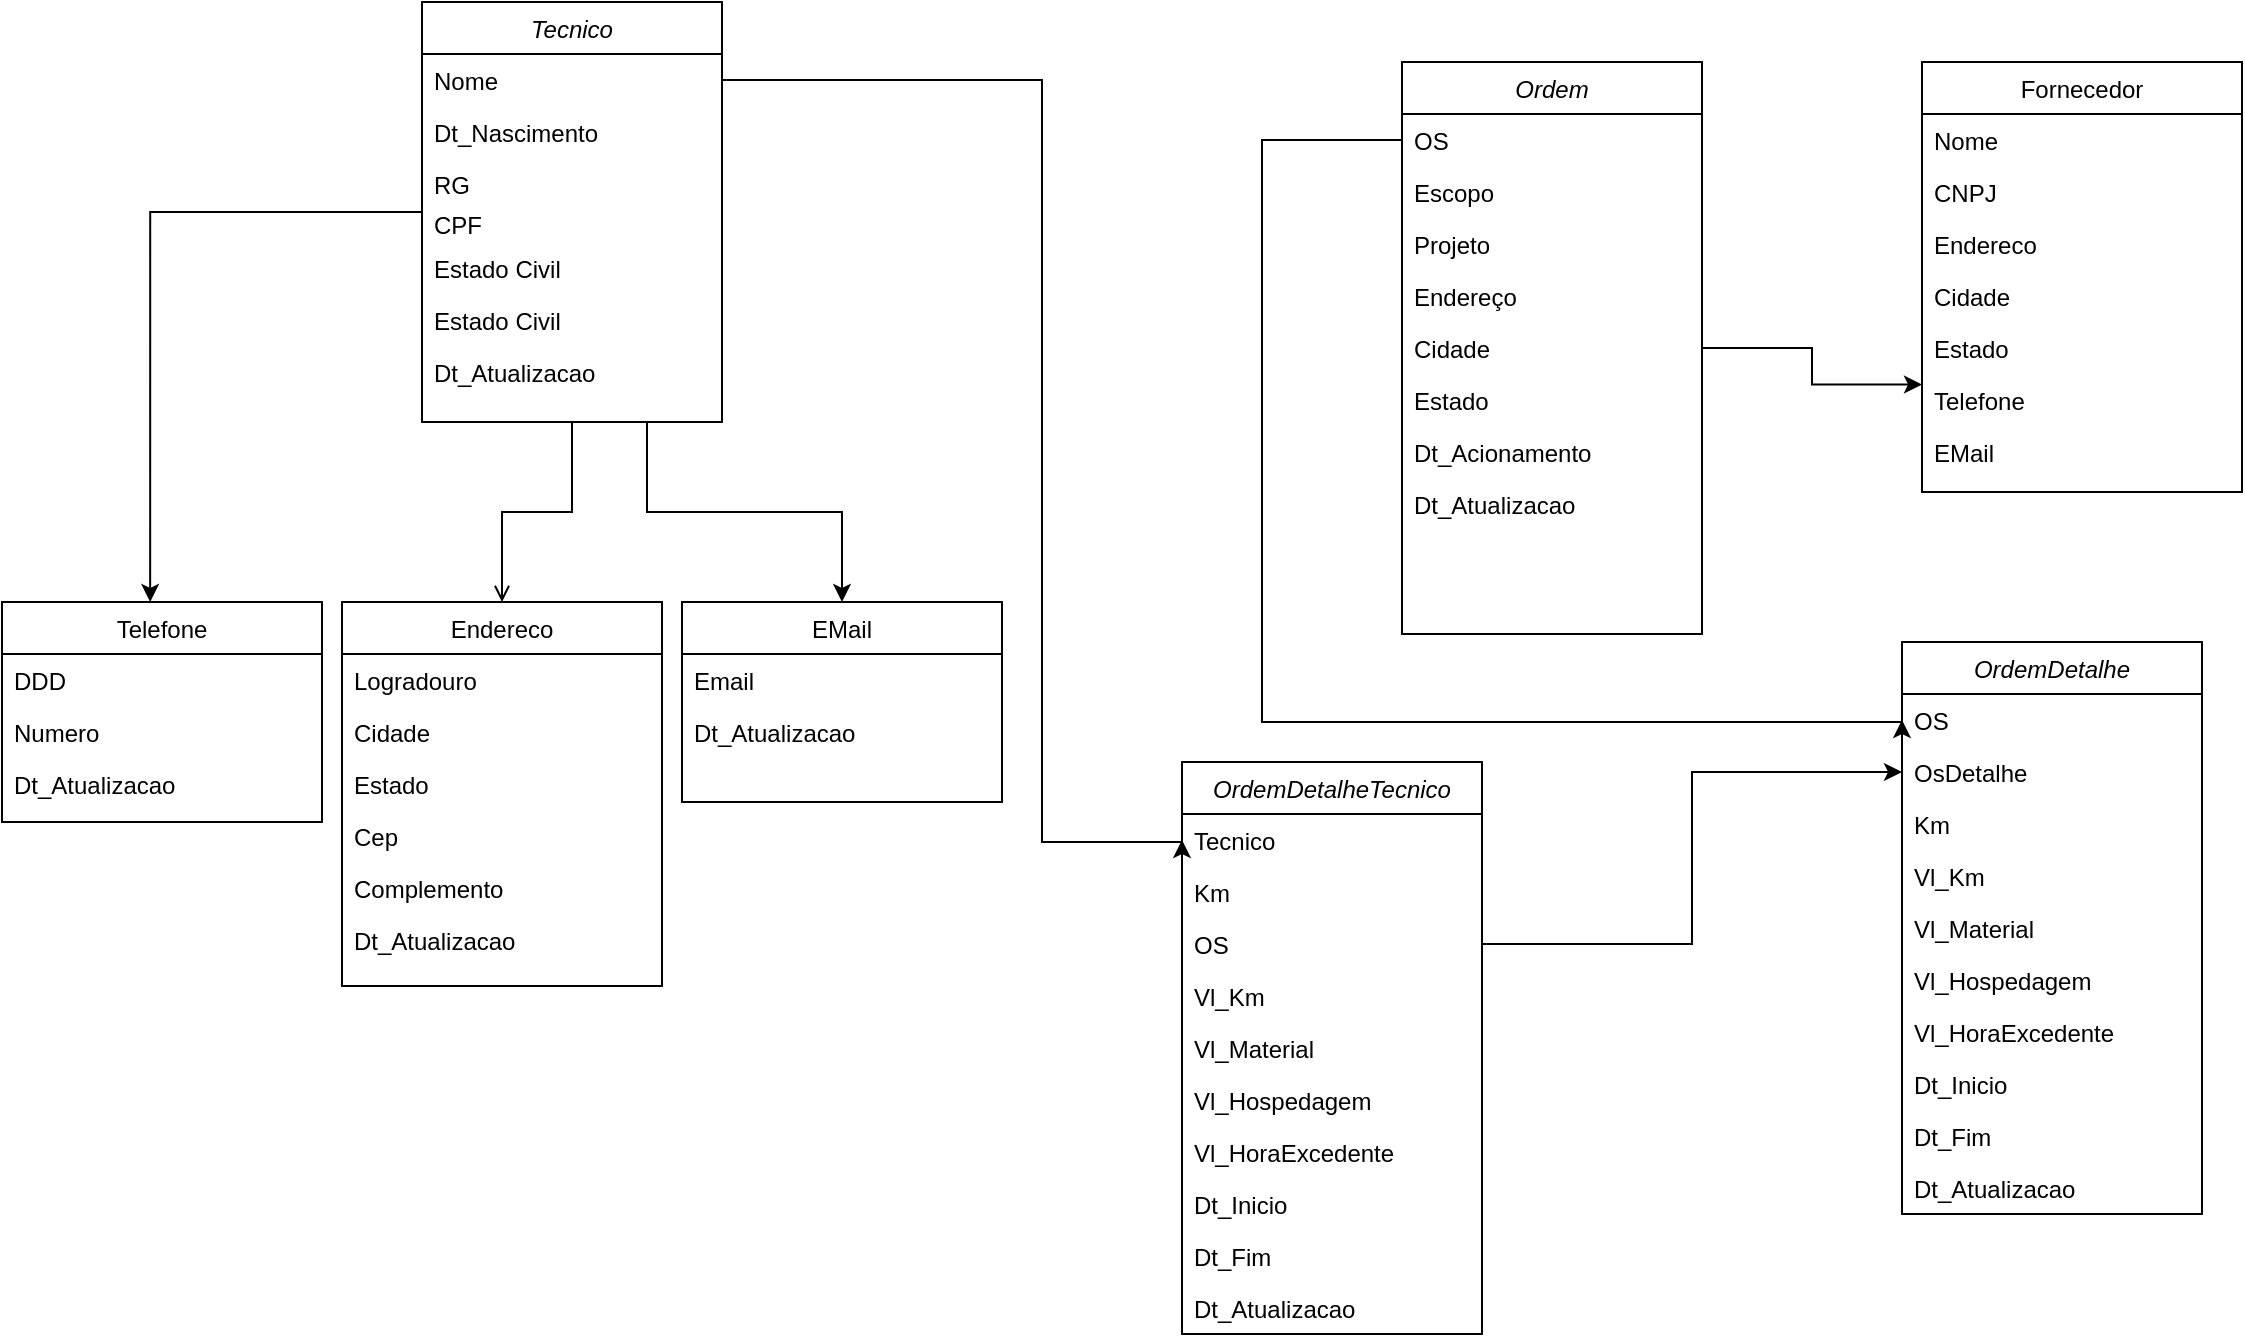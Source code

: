 <mxfile version="20.3.0" type="device"><diagram id="C5RBs43oDa-KdzZeNtuy" name="Classe"><mxGraphModel dx="783" dy="470" grid="1" gridSize="10" guides="1" tooltips="1" connect="1" arrows="1" fold="1" page="1" pageScale="1" pageWidth="827" pageHeight="1169" math="0" shadow="0"><root><mxCell id="WIyWlLk6GJQsqaUBKTNV-0"/><mxCell id="WIyWlLk6GJQsqaUBKTNV-1" parent="WIyWlLk6GJQsqaUBKTNV-0"/><mxCell id="LqX_n_wRu5Xqyafo31yA-14" style="edgeStyle=orthogonalEdgeStyle;rounded=0;orthogonalLoop=1;jettySize=auto;html=1;entryX=0.463;entryY=0;entryDx=0;entryDy=0;entryPerimeter=0;" parent="WIyWlLk6GJQsqaUBKTNV-1" source="zkfFHV4jXpPFQw0GAbJ--0" target="LqX_n_wRu5Xqyafo31yA-3" edge="1"><mxGeometry relative="1" as="geometry"/></mxCell><mxCell id="LqX_n_wRu5Xqyafo31yA-22" style="edgeStyle=orthogonalEdgeStyle;rounded=0;orthogonalLoop=1;jettySize=auto;html=1;exitX=0.75;exitY=1;exitDx=0;exitDy=0;" parent="WIyWlLk6GJQsqaUBKTNV-1" source="zkfFHV4jXpPFQw0GAbJ--0" target="LqX_n_wRu5Xqyafo31yA-15" edge="1"><mxGeometry relative="1" as="geometry"/></mxCell><mxCell id="zkfFHV4jXpPFQw0GAbJ--0" value="Tecnico" style="swimlane;fontStyle=2;align=center;verticalAlign=top;childLayout=stackLayout;horizontal=1;startSize=26;horizontalStack=0;resizeParent=1;resizeLast=0;collapsible=1;marginBottom=0;rounded=0;shadow=0;strokeWidth=1;" parent="WIyWlLk6GJQsqaUBKTNV-1" vertex="1"><mxGeometry x="230" y="50" width="150" height="210" as="geometry"><mxRectangle x="230" y="140" width="160" height="26" as="alternateBounds"/></mxGeometry></mxCell><mxCell id="zkfFHV4jXpPFQw0GAbJ--1" value="Nome" style="text;align=left;verticalAlign=top;spacingLeft=4;spacingRight=4;overflow=hidden;rotatable=0;points=[[0,0.5],[1,0.5]];portConstraint=eastwest;" parent="zkfFHV4jXpPFQw0GAbJ--0" vertex="1"><mxGeometry y="26" width="150" height="26" as="geometry"/></mxCell><mxCell id="zkfFHV4jXpPFQw0GAbJ--2" value="Dt_Nascimento" style="text;align=left;verticalAlign=top;spacingLeft=4;spacingRight=4;overflow=hidden;rotatable=0;points=[[0,0.5],[1,0.5]];portConstraint=eastwest;rounded=0;shadow=0;html=0;" parent="zkfFHV4jXpPFQw0GAbJ--0" vertex="1"><mxGeometry y="52" width="150" height="26" as="geometry"/></mxCell><mxCell id="zkfFHV4jXpPFQw0GAbJ--3" value="RG" style="text;align=left;verticalAlign=top;spacingLeft=4;spacingRight=4;overflow=hidden;rotatable=0;points=[[0,0.5],[1,0.5]];portConstraint=eastwest;rounded=0;shadow=0;html=0;" parent="zkfFHV4jXpPFQw0GAbJ--0" vertex="1"><mxGeometry y="78" width="150" height="20" as="geometry"/></mxCell><mxCell id="LqX_n_wRu5Xqyafo31yA-0" value="CPF" style="text;align=left;verticalAlign=top;spacingLeft=4;spacingRight=4;overflow=hidden;rotatable=0;points=[[0,0.5],[1,0.5]];portConstraint=eastwest;rounded=0;shadow=0;html=0;" parent="zkfFHV4jXpPFQw0GAbJ--0" vertex="1"><mxGeometry y="98" width="150" height="22" as="geometry"/></mxCell><mxCell id="LqX_n_wRu5Xqyafo31yA-2" value="Estado Civil" style="text;align=left;verticalAlign=top;spacingLeft=4;spacingRight=4;overflow=hidden;rotatable=0;points=[[0,0.5],[1,0.5]];portConstraint=eastwest;rounded=0;shadow=0;html=0;" parent="zkfFHV4jXpPFQw0GAbJ--0" vertex="1"><mxGeometry y="120" width="150" height="26" as="geometry"/></mxCell><mxCell id="g1uX-FB-8HyiNM3uAw7q-0" value="Estado Civil" style="text;align=left;verticalAlign=top;spacingLeft=4;spacingRight=4;overflow=hidden;rotatable=0;points=[[0,0.5],[1,0.5]];portConstraint=eastwest;rounded=0;shadow=0;html=0;" vertex="1" parent="zkfFHV4jXpPFQw0GAbJ--0"><mxGeometry y="146" width="150" height="26" as="geometry"/></mxCell><mxCell id="LqX_n_wRu5Xqyafo31yA-12" value="Dt_Atualizacao" style="text;align=left;verticalAlign=top;spacingLeft=4;spacingRight=4;overflow=hidden;rotatable=0;points=[[0,0.5],[1,0.5]];portConstraint=eastwest;rounded=0;shadow=0;html=0;" parent="zkfFHV4jXpPFQw0GAbJ--0" vertex="1"><mxGeometry y="172" width="150" height="26" as="geometry"/></mxCell><mxCell id="zkfFHV4jXpPFQw0GAbJ--17" value="Endereco" style="swimlane;fontStyle=0;align=center;verticalAlign=top;childLayout=stackLayout;horizontal=1;startSize=26;horizontalStack=0;resizeParent=1;resizeLast=0;collapsible=1;marginBottom=0;rounded=0;shadow=0;strokeWidth=1;" parent="WIyWlLk6GJQsqaUBKTNV-1" vertex="1"><mxGeometry x="190" y="350" width="160" height="192" as="geometry"><mxRectangle x="550" y="140" width="160" height="26" as="alternateBounds"/></mxGeometry></mxCell><mxCell id="zkfFHV4jXpPFQw0GAbJ--18" value="Logradouro" style="text;align=left;verticalAlign=top;spacingLeft=4;spacingRight=4;overflow=hidden;rotatable=0;points=[[0,0.5],[1,0.5]];portConstraint=eastwest;" parent="zkfFHV4jXpPFQw0GAbJ--17" vertex="1"><mxGeometry y="26" width="160" height="26" as="geometry"/></mxCell><mxCell id="zkfFHV4jXpPFQw0GAbJ--19" value="Cidade" style="text;align=left;verticalAlign=top;spacingLeft=4;spacingRight=4;overflow=hidden;rotatable=0;points=[[0,0.5],[1,0.5]];portConstraint=eastwest;rounded=0;shadow=0;html=0;" parent="zkfFHV4jXpPFQw0GAbJ--17" vertex="1"><mxGeometry y="52" width="160" height="26" as="geometry"/></mxCell><mxCell id="zkfFHV4jXpPFQw0GAbJ--20" value="Estado" style="text;align=left;verticalAlign=top;spacingLeft=4;spacingRight=4;overflow=hidden;rotatable=0;points=[[0,0.5],[1,0.5]];portConstraint=eastwest;rounded=0;shadow=0;html=0;" parent="zkfFHV4jXpPFQw0GAbJ--17" vertex="1"><mxGeometry y="78" width="160" height="26" as="geometry"/></mxCell><mxCell id="zkfFHV4jXpPFQw0GAbJ--21" value="Cep" style="text;align=left;verticalAlign=top;spacingLeft=4;spacingRight=4;overflow=hidden;rotatable=0;points=[[0,0.5],[1,0.5]];portConstraint=eastwest;rounded=0;shadow=0;html=0;" parent="zkfFHV4jXpPFQw0GAbJ--17" vertex="1"><mxGeometry y="104" width="160" height="26" as="geometry"/></mxCell><mxCell id="zkfFHV4jXpPFQw0GAbJ--22" value="Complemento" style="text;align=left;verticalAlign=top;spacingLeft=4;spacingRight=4;overflow=hidden;rotatable=0;points=[[0,0.5],[1,0.5]];portConstraint=eastwest;rounded=0;shadow=0;html=0;" parent="zkfFHV4jXpPFQw0GAbJ--17" vertex="1"><mxGeometry y="130" width="160" height="26" as="geometry"/></mxCell><mxCell id="LqX_n_wRu5Xqyafo31yA-13" value="Dt_Atualizacao" style="text;align=left;verticalAlign=top;spacingLeft=4;spacingRight=4;overflow=hidden;rotatable=0;points=[[0,0.5],[1,0.5]];portConstraint=eastwest;rounded=0;shadow=0;html=0;" parent="zkfFHV4jXpPFQw0GAbJ--17" vertex="1"><mxGeometry y="156" width="160" height="26" as="geometry"/></mxCell><mxCell id="zkfFHV4jXpPFQw0GAbJ--26" value="" style="endArrow=open;shadow=0;strokeWidth=1;rounded=0;endFill=1;edgeStyle=elbowEdgeStyle;elbow=vertical;" parent="WIyWlLk6GJQsqaUBKTNV-1" source="zkfFHV4jXpPFQw0GAbJ--0" target="zkfFHV4jXpPFQw0GAbJ--17" edge="1"><mxGeometry x="0.5" y="41" relative="1" as="geometry"><mxPoint x="380" y="192" as="sourcePoint"/><mxPoint x="540" y="192" as="targetPoint"/><mxPoint x="-40" y="32" as="offset"/></mxGeometry></mxCell><mxCell id="LqX_n_wRu5Xqyafo31yA-3" value="Telefone" style="swimlane;fontStyle=0;align=center;verticalAlign=top;childLayout=stackLayout;horizontal=1;startSize=26;horizontalStack=0;resizeParent=1;resizeLast=0;collapsible=1;marginBottom=0;rounded=0;shadow=0;strokeWidth=1;" parent="WIyWlLk6GJQsqaUBKTNV-1" vertex="1"><mxGeometry x="20" y="350" width="160" height="110" as="geometry"><mxRectangle x="550" y="140" width="160" height="26" as="alternateBounds"/></mxGeometry></mxCell><mxCell id="LqX_n_wRu5Xqyafo31yA-4" value="DDD" style="text;align=left;verticalAlign=top;spacingLeft=4;spacingRight=4;overflow=hidden;rotatable=0;points=[[0,0.5],[1,0.5]];portConstraint=eastwest;" parent="LqX_n_wRu5Xqyafo31yA-3" vertex="1"><mxGeometry y="26" width="160" height="26" as="geometry"/></mxCell><mxCell id="LqX_n_wRu5Xqyafo31yA-5" value="Numero" style="text;align=left;verticalAlign=top;spacingLeft=4;spacingRight=4;overflow=hidden;rotatable=0;points=[[0,0.5],[1,0.5]];portConstraint=eastwest;rounded=0;shadow=0;html=0;" parent="LqX_n_wRu5Xqyafo31yA-3" vertex="1"><mxGeometry y="52" width="160" height="26" as="geometry"/></mxCell><mxCell id="LqX_n_wRu5Xqyafo31yA-8" value="Dt_Atualizacao" style="text;align=left;verticalAlign=top;spacingLeft=4;spacingRight=4;overflow=hidden;rotatable=0;points=[[0,0.5],[1,0.5]];portConstraint=eastwest;rounded=0;shadow=0;html=0;" parent="LqX_n_wRu5Xqyafo31yA-3" vertex="1"><mxGeometry y="78" width="160" height="26" as="geometry"/></mxCell><mxCell id="LqX_n_wRu5Xqyafo31yA-15" value="EMail" style="swimlane;fontStyle=0;align=center;verticalAlign=top;childLayout=stackLayout;horizontal=1;startSize=26;horizontalStack=0;resizeParent=1;resizeLast=0;collapsible=1;marginBottom=0;rounded=0;shadow=0;strokeWidth=1;" parent="WIyWlLk6GJQsqaUBKTNV-1" vertex="1"><mxGeometry x="360" y="350" width="160" height="100" as="geometry"><mxRectangle x="550" y="140" width="160" height="26" as="alternateBounds"/></mxGeometry></mxCell><mxCell id="LqX_n_wRu5Xqyafo31yA-16" value="Email" style="text;align=left;verticalAlign=top;spacingLeft=4;spacingRight=4;overflow=hidden;rotatable=0;points=[[0,0.5],[1,0.5]];portConstraint=eastwest;" parent="LqX_n_wRu5Xqyafo31yA-15" vertex="1"><mxGeometry y="26" width="160" height="26" as="geometry"/></mxCell><mxCell id="LqX_n_wRu5Xqyafo31yA-18" value="Dt_Atualizacao" style="text;align=left;verticalAlign=top;spacingLeft=4;spacingRight=4;overflow=hidden;rotatable=0;points=[[0,0.5],[1,0.5]];portConstraint=eastwest;rounded=0;shadow=0;html=0;" parent="LqX_n_wRu5Xqyafo31yA-15" vertex="1"><mxGeometry y="52" width="160" height="26" as="geometry"/></mxCell><mxCell id="LqX_n_wRu5Xqyafo31yA-47" style="edgeStyle=orthogonalEdgeStyle;rounded=0;orthogonalLoop=1;jettySize=auto;html=1;entryX=0;entryY=0.75;entryDx=0;entryDy=0;" parent="WIyWlLk6GJQsqaUBKTNV-1" source="LqX_n_wRu5Xqyafo31yA-23" target="LqX_n_wRu5Xqyafo31yA-40" edge="1"><mxGeometry relative="1" as="geometry"/></mxCell><mxCell id="LqX_n_wRu5Xqyafo31yA-23" value="Ordem" style="swimlane;fontStyle=2;align=center;verticalAlign=top;childLayout=stackLayout;horizontal=1;startSize=26;horizontalStack=0;resizeParent=1;resizeLast=0;collapsible=1;marginBottom=0;rounded=0;shadow=0;strokeWidth=1;" parent="WIyWlLk6GJQsqaUBKTNV-1" vertex="1"><mxGeometry x="720" y="80" width="150" height="286" as="geometry"><mxRectangle x="230" y="140" width="160" height="26" as="alternateBounds"/></mxGeometry></mxCell><mxCell id="LqX_n_wRu5Xqyafo31yA-24" value="OS" style="text;align=left;verticalAlign=top;spacingLeft=4;spacingRight=4;overflow=hidden;rotatable=0;points=[[0,0.5],[1,0.5]];portConstraint=eastwest;" parent="LqX_n_wRu5Xqyafo31yA-23" vertex="1"><mxGeometry y="26" width="150" height="26" as="geometry"/></mxCell><mxCell id="LqX_n_wRu5Xqyafo31yA-32" value="Escopo" style="text;align=left;verticalAlign=top;spacingLeft=4;spacingRight=4;overflow=hidden;rotatable=0;points=[[0,0.5],[1,0.5]];portConstraint=eastwest;" parent="LqX_n_wRu5Xqyafo31yA-23" vertex="1"><mxGeometry y="52" width="150" height="26" as="geometry"/></mxCell><mxCell id="7NZve-2R4PR8bO1ewTu9-14" value="Projeto" style="text;align=left;verticalAlign=top;spacingLeft=4;spacingRight=4;overflow=hidden;rotatable=0;points=[[0,0.5],[1,0.5]];portConstraint=eastwest;" parent="LqX_n_wRu5Xqyafo31yA-23" vertex="1"><mxGeometry y="78" width="150" height="26" as="geometry"/></mxCell><mxCell id="LqX_n_wRu5Xqyafo31yA-33" value="Endereço" style="text;align=left;verticalAlign=top;spacingLeft=4;spacingRight=4;overflow=hidden;rotatable=0;points=[[0,0.5],[1,0.5]];portConstraint=eastwest;" parent="LqX_n_wRu5Xqyafo31yA-23" vertex="1"><mxGeometry y="104" width="150" height="26" as="geometry"/></mxCell><mxCell id="LqX_n_wRu5Xqyafo31yA-38" value="Cidade" style="text;align=left;verticalAlign=top;spacingLeft=4;spacingRight=4;overflow=hidden;rotatable=0;points=[[0,0.5],[1,0.5]];portConstraint=eastwest;" parent="LqX_n_wRu5Xqyafo31yA-23" vertex="1"><mxGeometry y="130" width="150" height="26" as="geometry"/></mxCell><mxCell id="LqX_n_wRu5Xqyafo31yA-34" value="Estado" style="text;align=left;verticalAlign=top;spacingLeft=4;spacingRight=4;overflow=hidden;rotatable=0;points=[[0,0.5],[1,0.5]];portConstraint=eastwest;" parent="LqX_n_wRu5Xqyafo31yA-23" vertex="1"><mxGeometry y="156" width="150" height="26" as="geometry"/></mxCell><mxCell id="LqX_n_wRu5Xqyafo31yA-37" value="Dt_Acionamento" style="text;align=left;verticalAlign=top;spacingLeft=4;spacingRight=4;overflow=hidden;rotatable=0;points=[[0,0.5],[1,0.5]];portConstraint=eastwest;" parent="LqX_n_wRu5Xqyafo31yA-23" vertex="1"><mxGeometry y="182" width="150" height="26" as="geometry"/></mxCell><mxCell id="LqX_n_wRu5Xqyafo31yA-39" value="Dt_Atualizacao" style="text;align=left;verticalAlign=top;spacingLeft=4;spacingRight=4;overflow=hidden;rotatable=0;points=[[0,0.5],[1,0.5]];portConstraint=eastwest;" parent="LqX_n_wRu5Xqyafo31yA-23" vertex="1"><mxGeometry y="208" width="150" height="26" as="geometry"/></mxCell><mxCell id="LqX_n_wRu5Xqyafo31yA-40" value="Fornecedor" style="swimlane;fontStyle=0;align=center;verticalAlign=top;childLayout=stackLayout;horizontal=1;startSize=26;horizontalStack=0;resizeParent=1;resizeLast=0;collapsible=1;marginBottom=0;rounded=0;shadow=0;strokeWidth=1;" parent="WIyWlLk6GJQsqaUBKTNV-1" vertex="1"><mxGeometry x="980" y="80" width="160" height="215" as="geometry"><mxRectangle x="550" y="140" width="160" height="26" as="alternateBounds"/></mxGeometry></mxCell><mxCell id="LqX_n_wRu5Xqyafo31yA-43" value="Nome" style="text;align=left;verticalAlign=top;spacingLeft=4;spacingRight=4;overflow=hidden;rotatable=0;points=[[0,0.5],[1,0.5]];portConstraint=eastwest;" parent="LqX_n_wRu5Xqyafo31yA-40" vertex="1"><mxGeometry y="26" width="160" height="26" as="geometry"/></mxCell><mxCell id="LqX_n_wRu5Xqyafo31yA-41" value="CNPJ" style="text;align=left;verticalAlign=top;spacingLeft=4;spacingRight=4;overflow=hidden;rotatable=0;points=[[0,0.5],[1,0.5]];portConstraint=eastwest;" parent="LqX_n_wRu5Xqyafo31yA-40" vertex="1"><mxGeometry y="52" width="160" height="26" as="geometry"/></mxCell><mxCell id="LqX_n_wRu5Xqyafo31yA-42" value="Endereco" style="text;align=left;verticalAlign=top;spacingLeft=4;spacingRight=4;overflow=hidden;rotatable=0;points=[[0,0.5],[1,0.5]];portConstraint=eastwest;rounded=0;shadow=0;html=0;" parent="LqX_n_wRu5Xqyafo31yA-40" vertex="1"><mxGeometry y="78" width="160" height="26" as="geometry"/></mxCell><mxCell id="LqX_n_wRu5Xqyafo31yA-44" value="Cidade" style="text;align=left;verticalAlign=top;spacingLeft=4;spacingRight=4;overflow=hidden;rotatable=0;points=[[0,0.5],[1,0.5]];portConstraint=eastwest;rounded=0;shadow=0;html=0;" parent="LqX_n_wRu5Xqyafo31yA-40" vertex="1"><mxGeometry y="104" width="160" height="26" as="geometry"/></mxCell><mxCell id="LqX_n_wRu5Xqyafo31yA-45" value="Estado" style="text;align=left;verticalAlign=top;spacingLeft=4;spacingRight=4;overflow=hidden;rotatable=0;points=[[0,0.5],[1,0.5]];portConstraint=eastwest;rounded=0;shadow=0;html=0;" parent="LqX_n_wRu5Xqyafo31yA-40" vertex="1"><mxGeometry y="130" width="160" height="26" as="geometry"/></mxCell><mxCell id="7NZve-2R4PR8bO1ewTu9-0" value="Telefone" style="text;align=left;verticalAlign=top;spacingLeft=4;spacingRight=4;overflow=hidden;rotatable=0;points=[[0,0.5],[1,0.5]];portConstraint=eastwest;rounded=0;shadow=0;html=0;" parent="LqX_n_wRu5Xqyafo31yA-40" vertex="1"><mxGeometry y="156" width="160" height="26" as="geometry"/></mxCell><mxCell id="7NZve-2R4PR8bO1ewTu9-1" value="EMail" style="text;align=left;verticalAlign=top;spacingLeft=4;spacingRight=4;overflow=hidden;rotatable=0;points=[[0,0.5],[1,0.5]];portConstraint=eastwest;rounded=0;shadow=0;html=0;" parent="LqX_n_wRu5Xqyafo31yA-40" vertex="1"><mxGeometry y="182" width="160" height="26" as="geometry"/></mxCell><mxCell id="7NZve-2R4PR8bO1ewTu9-2" value="OrdemDetalhe" style="swimlane;fontStyle=2;align=center;verticalAlign=top;childLayout=stackLayout;horizontal=1;startSize=26;horizontalStack=0;resizeParent=1;resizeLast=0;collapsible=1;marginBottom=0;rounded=0;shadow=0;strokeWidth=1;" parent="WIyWlLk6GJQsqaUBKTNV-1" vertex="1"><mxGeometry x="970" y="370" width="150" height="286" as="geometry"><mxRectangle x="230" y="140" width="160" height="26" as="alternateBounds"/></mxGeometry></mxCell><mxCell id="7NZve-2R4PR8bO1ewTu9-3" value="OS" style="text;align=left;verticalAlign=top;spacingLeft=4;spacingRight=4;overflow=hidden;rotatable=0;points=[[0,0.5],[1,0.5]];portConstraint=eastwest;" parent="7NZve-2R4PR8bO1ewTu9-2" vertex="1"><mxGeometry y="26" width="150" height="26" as="geometry"/></mxCell><mxCell id="7NZve-2R4PR8bO1ewTu9-31" value="OsDetalhe" style="text;align=left;verticalAlign=top;spacingLeft=4;spacingRight=4;overflow=hidden;rotatable=0;points=[[0,0.5],[1,0.5]];portConstraint=eastwest;" parent="7NZve-2R4PR8bO1ewTu9-2" vertex="1"><mxGeometry y="52" width="150" height="26" as="geometry"/></mxCell><mxCell id="7NZve-2R4PR8bO1ewTu9-11" value="Km" style="text;align=left;verticalAlign=top;spacingLeft=4;spacingRight=4;overflow=hidden;rotatable=0;points=[[0,0.5],[1,0.5]];portConstraint=eastwest;" parent="7NZve-2R4PR8bO1ewTu9-2" vertex="1"><mxGeometry y="78" width="150" height="26" as="geometry"/></mxCell><mxCell id="7NZve-2R4PR8bO1ewTu9-9" value="Vl_Km" style="text;align=left;verticalAlign=top;spacingLeft=4;spacingRight=4;overflow=hidden;rotatable=0;points=[[0,0.5],[1,0.5]];portConstraint=eastwest;" parent="7NZve-2R4PR8bO1ewTu9-2" vertex="1"><mxGeometry y="104" width="150" height="26" as="geometry"/></mxCell><mxCell id="7NZve-2R4PR8bO1ewTu9-15" value="Vl_Material" style="text;align=left;verticalAlign=top;spacingLeft=4;spacingRight=4;overflow=hidden;rotatable=0;points=[[0,0.5],[1,0.5]];portConstraint=eastwest;" parent="7NZve-2R4PR8bO1ewTu9-2" vertex="1"><mxGeometry y="130" width="150" height="26" as="geometry"/></mxCell><mxCell id="7NZve-2R4PR8bO1ewTu9-16" value="Vl_Hospedagem" style="text;align=left;verticalAlign=top;spacingLeft=4;spacingRight=4;overflow=hidden;rotatable=0;points=[[0,0.5],[1,0.5]];portConstraint=eastwest;" parent="7NZve-2R4PR8bO1ewTu9-2" vertex="1"><mxGeometry y="156" width="150" height="26" as="geometry"/></mxCell><mxCell id="7NZve-2R4PR8bO1ewTu9-17" value="Vl_HoraExcedente" style="text;align=left;verticalAlign=top;spacingLeft=4;spacingRight=4;overflow=hidden;rotatable=0;points=[[0,0.5],[1,0.5]];portConstraint=eastwest;" parent="7NZve-2R4PR8bO1ewTu9-2" vertex="1"><mxGeometry y="182" width="150" height="26" as="geometry"/></mxCell><mxCell id="7NZve-2R4PR8bO1ewTu9-13" value="Dt_Inicio" style="text;align=left;verticalAlign=top;spacingLeft=4;spacingRight=4;overflow=hidden;rotatable=0;points=[[0,0.5],[1,0.5]];portConstraint=eastwest;" parent="7NZve-2R4PR8bO1ewTu9-2" vertex="1"><mxGeometry y="208" width="150" height="26" as="geometry"/></mxCell><mxCell id="7NZve-2R4PR8bO1ewTu9-10" value="Dt_Fim" style="text;align=left;verticalAlign=top;spacingLeft=4;spacingRight=4;overflow=hidden;rotatable=0;points=[[0,0.5],[1,0.5]];portConstraint=eastwest;" parent="7NZve-2R4PR8bO1ewTu9-2" vertex="1"><mxGeometry y="234" width="150" height="26" as="geometry"/></mxCell><mxCell id="7NZve-2R4PR8bO1ewTu9-12" value="Dt_Atualizacao" style="text;align=left;verticalAlign=top;spacingLeft=4;spacingRight=4;overflow=hidden;rotatable=0;points=[[0,0.5],[1,0.5]];portConstraint=eastwest;" parent="7NZve-2R4PR8bO1ewTu9-2" vertex="1"><mxGeometry y="260" width="150" height="26" as="geometry"/></mxCell><mxCell id="7NZve-2R4PR8bO1ewTu9-18" style="edgeStyle=orthogonalEdgeStyle;rounded=0;orthogonalLoop=1;jettySize=auto;html=1;entryX=0;entryY=0.5;entryDx=0;entryDy=0;" parent="WIyWlLk6GJQsqaUBKTNV-1" source="LqX_n_wRu5Xqyafo31yA-24" target="7NZve-2R4PR8bO1ewTu9-3" edge="1"><mxGeometry relative="1" as="geometry"><Array as="points"><mxPoint x="650" y="119"/><mxPoint x="650" y="410"/></Array></mxGeometry></mxCell><mxCell id="7NZve-2R4PR8bO1ewTu9-19" value="OrdemDetalheTecnico" style="swimlane;fontStyle=2;align=center;verticalAlign=top;childLayout=stackLayout;horizontal=1;startSize=26;horizontalStack=0;resizeParent=1;resizeLast=0;collapsible=1;marginBottom=0;rounded=0;shadow=0;strokeWidth=1;" parent="WIyWlLk6GJQsqaUBKTNV-1" vertex="1"><mxGeometry x="610" y="430" width="150" height="286" as="geometry"><mxRectangle x="610" y="430" width="160" height="26" as="alternateBounds"/></mxGeometry></mxCell><mxCell id="7NZve-2R4PR8bO1ewTu9-21" value="Tecnico" style="text;align=left;verticalAlign=top;spacingLeft=4;spacingRight=4;overflow=hidden;rotatable=0;points=[[0,0.5],[1,0.5]];portConstraint=eastwest;rounded=0;shadow=0;html=0;" parent="7NZve-2R4PR8bO1ewTu9-19" vertex="1"><mxGeometry y="26" width="150" height="26" as="geometry"/></mxCell><mxCell id="7NZve-2R4PR8bO1ewTu9-22" value="Km" style="text;align=left;verticalAlign=top;spacingLeft=4;spacingRight=4;overflow=hidden;rotatable=0;points=[[0,0.5],[1,0.5]];portConstraint=eastwest;" parent="7NZve-2R4PR8bO1ewTu9-19" vertex="1"><mxGeometry y="52" width="150" height="26" as="geometry"/></mxCell><mxCell id="7NZve-2R4PR8bO1ewTu9-20" value="OS" style="text;align=left;verticalAlign=top;spacingLeft=4;spacingRight=4;overflow=hidden;rotatable=0;points=[[0,0.5],[1,0.5]];portConstraint=eastwest;" parent="7NZve-2R4PR8bO1ewTu9-19" vertex="1"><mxGeometry y="78" width="150" height="26" as="geometry"/></mxCell><mxCell id="7NZve-2R4PR8bO1ewTu9-23" value="Vl_Km" style="text;align=left;verticalAlign=top;spacingLeft=4;spacingRight=4;overflow=hidden;rotatable=0;points=[[0,0.5],[1,0.5]];portConstraint=eastwest;" parent="7NZve-2R4PR8bO1ewTu9-19" vertex="1"><mxGeometry y="104" width="150" height="26" as="geometry"/></mxCell><mxCell id="7NZve-2R4PR8bO1ewTu9-24" value="Vl_Material" style="text;align=left;verticalAlign=top;spacingLeft=4;spacingRight=4;overflow=hidden;rotatable=0;points=[[0,0.5],[1,0.5]];portConstraint=eastwest;" parent="7NZve-2R4PR8bO1ewTu9-19" vertex="1"><mxGeometry y="130" width="150" height="26" as="geometry"/></mxCell><mxCell id="7NZve-2R4PR8bO1ewTu9-25" value="Vl_Hospedagem" style="text;align=left;verticalAlign=top;spacingLeft=4;spacingRight=4;overflow=hidden;rotatable=0;points=[[0,0.5],[1,0.5]];portConstraint=eastwest;" parent="7NZve-2R4PR8bO1ewTu9-19" vertex="1"><mxGeometry y="156" width="150" height="26" as="geometry"/></mxCell><mxCell id="7NZve-2R4PR8bO1ewTu9-26" value="Vl_HoraExcedente" style="text;align=left;verticalAlign=top;spacingLeft=4;spacingRight=4;overflow=hidden;rotatable=0;points=[[0,0.5],[1,0.5]];portConstraint=eastwest;" parent="7NZve-2R4PR8bO1ewTu9-19" vertex="1"><mxGeometry y="182" width="150" height="26" as="geometry"/></mxCell><mxCell id="7NZve-2R4PR8bO1ewTu9-27" value="Dt_Inicio" style="text;align=left;verticalAlign=top;spacingLeft=4;spacingRight=4;overflow=hidden;rotatable=0;points=[[0,0.5],[1,0.5]];portConstraint=eastwest;" parent="7NZve-2R4PR8bO1ewTu9-19" vertex="1"><mxGeometry y="208" width="150" height="26" as="geometry"/></mxCell><mxCell id="7NZve-2R4PR8bO1ewTu9-28" value="Dt_Fim" style="text;align=left;verticalAlign=top;spacingLeft=4;spacingRight=4;overflow=hidden;rotatable=0;points=[[0,0.5],[1,0.5]];portConstraint=eastwest;" parent="7NZve-2R4PR8bO1ewTu9-19" vertex="1"><mxGeometry y="234" width="150" height="26" as="geometry"/></mxCell><mxCell id="7NZve-2R4PR8bO1ewTu9-29" value="Dt_Atualizacao" style="text;align=left;verticalAlign=top;spacingLeft=4;spacingRight=4;overflow=hidden;rotatable=0;points=[[0,0.5],[1,0.5]];portConstraint=eastwest;" parent="7NZve-2R4PR8bO1ewTu9-19" vertex="1"><mxGeometry y="260" width="150" height="26" as="geometry"/></mxCell><mxCell id="7NZve-2R4PR8bO1ewTu9-32" style="edgeStyle=orthogonalEdgeStyle;rounded=0;orthogonalLoop=1;jettySize=auto;html=1;entryX=0;entryY=0.5;entryDx=0;entryDy=0;" parent="WIyWlLk6GJQsqaUBKTNV-1" source="7NZve-2R4PR8bO1ewTu9-20" target="7NZve-2R4PR8bO1ewTu9-31" edge="1"><mxGeometry relative="1" as="geometry"/></mxCell><mxCell id="7NZve-2R4PR8bO1ewTu9-33" style="edgeStyle=orthogonalEdgeStyle;rounded=0;orthogonalLoop=1;jettySize=auto;html=1;entryX=0;entryY=0.5;entryDx=0;entryDy=0;" parent="WIyWlLk6GJQsqaUBKTNV-1" source="zkfFHV4jXpPFQw0GAbJ--1" target="7NZve-2R4PR8bO1ewTu9-21" edge="1"><mxGeometry relative="1" as="geometry"><Array as="points"><mxPoint x="540" y="89"/><mxPoint x="540" y="470"/></Array></mxGeometry></mxCell></root></mxGraphModel></diagram></mxfile>